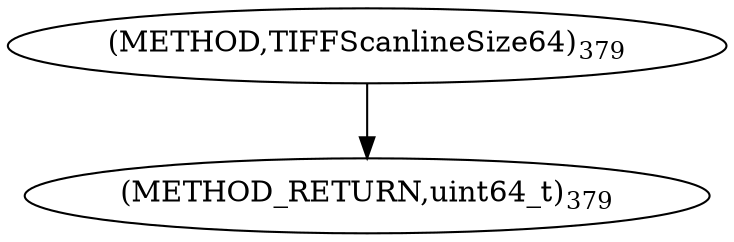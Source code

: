 digraph "TIFFScanlineSize64" {  
"8567" [label = <(METHOD,TIFFScanlineSize64)<SUB>379</SUB>> ]
"8569" [label = <(METHOD_RETURN,uint64_t)<SUB>379</SUB>> ]
  "8567" -> "8569" 
}
